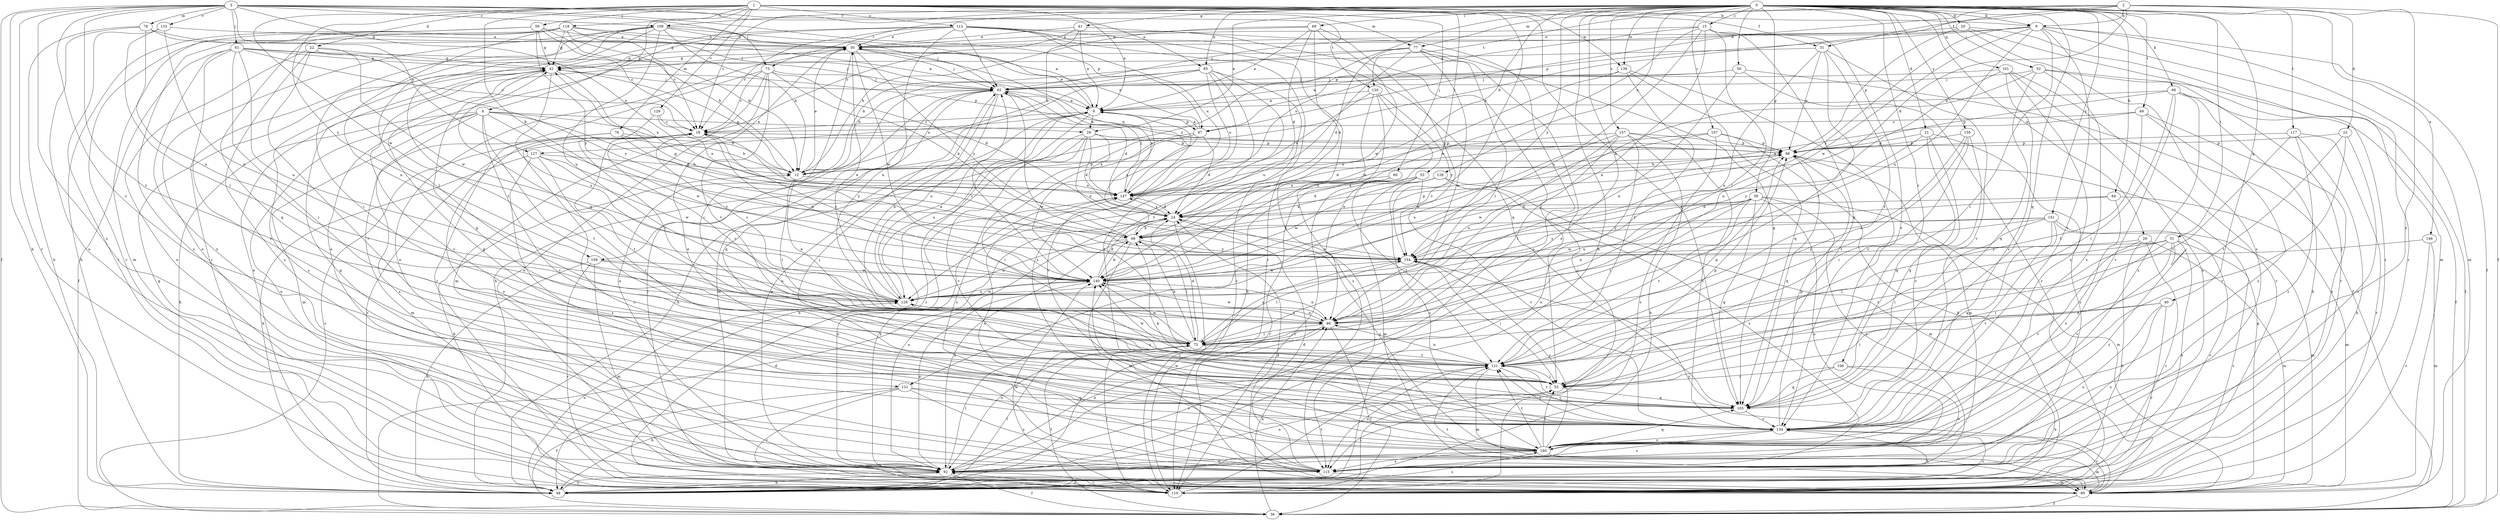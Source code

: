 strict digraph  {
0;
1;
2;
3;
4;
6;
9;
12;
15;
18;
20;
21;
22;
23;
24;
26;
29;
30;
31;
36;
39;
40;
41;
42;
48;
49;
50;
51;
52;
53;
55;
59;
60;
61;
62;
64;
66;
68;
69;
73;
75;
76;
77;
78;
80;
85;
86;
92;
97;
98;
101;
103;
106;
107;
109;
110;
112;
115;
117;
118;
120;
121;
126;
127;
128;
129;
131;
133;
134;
139;
140;
146;
147;
150;
151;
154;
157;
159;
160;
0 -> 9  [label=b];
0 -> 15  [label=c];
0 -> 18  [label=c];
0 -> 20  [label=d];
0 -> 21  [label=d];
0 -> 26  [label=e];
0 -> 29  [label=e];
0 -> 39  [label=g];
0 -> 40  [label=g];
0 -> 41  [label=g];
0 -> 48  [label=h];
0 -> 49  [label=i];
0 -> 50  [label=i];
0 -> 51  [label=i];
0 -> 52  [label=i];
0 -> 64  [label=k];
0 -> 66  [label=k];
0 -> 69  [label=l];
0 -> 73  [label=l];
0 -> 85  [label=n];
0 -> 92  [label=o];
0 -> 101  [label=q];
0 -> 103  [label=q];
0 -> 106  [label=r];
0 -> 107  [label=r];
0 -> 109  [label=r];
0 -> 117  [label=t];
0 -> 126  [label=u];
0 -> 139  [label=w];
0 -> 146  [label=x];
0 -> 147  [label=x];
0 -> 150  [label=y];
0 -> 151  [label=y];
0 -> 154  [label=y];
0 -> 157  [label=z];
0 -> 159  [label=z];
1 -> 4  [label=a];
1 -> 6  [label=a];
1 -> 9  [label=b];
1 -> 22  [label=d];
1 -> 31  [label=f];
1 -> 53  [label=i];
1 -> 59  [label=j];
1 -> 60  [label=j];
1 -> 68  [label=k];
1 -> 76  [label=m];
1 -> 103  [label=q];
1 -> 112  [label=s];
1 -> 118  [label=t];
1 -> 129  [label=v];
1 -> 131  [label=v];
1 -> 139  [label=w];
1 -> 140  [label=w];
1 -> 159  [label=z];
2 -> 9  [label=b];
2 -> 12  [label=b];
2 -> 23  [label=d];
2 -> 24  [label=d];
2 -> 31  [label=f];
2 -> 36  [label=f];
2 -> 77  [label=m];
2 -> 97  [label=p];
2 -> 120  [label=t];
2 -> 160  [label=z];
3 -> 36  [label=f];
3 -> 48  [label=h];
3 -> 61  [label=j];
3 -> 73  [label=l];
3 -> 77  [label=m];
3 -> 78  [label=m];
3 -> 85  [label=n];
3 -> 97  [label=p];
3 -> 109  [label=r];
3 -> 110  [label=r];
3 -> 115  [label=s];
3 -> 120  [label=t];
3 -> 121  [label=t];
3 -> 127  [label=u];
3 -> 131  [label=v];
3 -> 133  [label=v];
3 -> 147  [label=x];
4 -> 12  [label=b];
4 -> 24  [label=d];
4 -> 29  [label=e];
4 -> 48  [label=h];
4 -> 80  [label=m];
4 -> 92  [label=o];
4 -> 115  [label=s];
4 -> 121  [label=t];
4 -> 134  [label=v];
4 -> 140  [label=w];
6 -> 18  [label=c];
6 -> 29  [label=e];
6 -> 30  [label=e];
6 -> 48  [label=h];
6 -> 97  [label=p];
6 -> 110  [label=r];
6 -> 127  [label=u];
6 -> 134  [label=v];
9 -> 30  [label=e];
9 -> 36  [label=f];
9 -> 55  [label=i];
9 -> 80  [label=m];
9 -> 97  [label=p];
9 -> 110  [label=r];
9 -> 128  [label=u];
9 -> 134  [label=v];
9 -> 140  [label=w];
9 -> 154  [label=y];
12 -> 30  [label=e];
12 -> 42  [label=g];
12 -> 75  [label=l];
12 -> 86  [label=n];
12 -> 98  [label=p];
12 -> 147  [label=x];
15 -> 30  [label=e];
15 -> 75  [label=l];
15 -> 86  [label=n];
15 -> 103  [label=q];
15 -> 128  [label=u];
15 -> 134  [label=v];
15 -> 140  [label=w];
15 -> 147  [label=x];
18 -> 98  [label=p];
18 -> 121  [label=t];
18 -> 140  [label=w];
20 -> 30  [label=e];
20 -> 62  [label=j];
20 -> 80  [label=m];
20 -> 98  [label=p];
20 -> 110  [label=r];
20 -> 115  [label=s];
21 -> 98  [label=p];
21 -> 103  [label=q];
21 -> 115  [label=s];
21 -> 134  [label=v];
21 -> 154  [label=y];
22 -> 42  [label=g];
22 -> 92  [label=o];
22 -> 115  [label=s];
22 -> 134  [label=v];
22 -> 140  [label=w];
22 -> 154  [label=y];
23 -> 98  [label=p];
23 -> 121  [label=t];
23 -> 134  [label=v];
23 -> 160  [label=z];
24 -> 68  [label=k];
24 -> 92  [label=o];
24 -> 110  [label=r];
24 -> 147  [label=x];
24 -> 160  [label=z];
26 -> 48  [label=h];
26 -> 80  [label=m];
26 -> 110  [label=r];
26 -> 134  [label=v];
26 -> 154  [label=y];
29 -> 24  [label=d];
29 -> 48  [label=h];
29 -> 98  [label=p];
29 -> 128  [label=u];
29 -> 134  [label=v];
29 -> 147  [label=x];
29 -> 154  [label=y];
30 -> 42  [label=g];
30 -> 55  [label=i];
30 -> 62  [label=j];
30 -> 92  [label=o];
30 -> 140  [label=w];
30 -> 154  [label=y];
31 -> 42  [label=g];
31 -> 75  [label=l];
31 -> 86  [label=n];
31 -> 98  [label=p];
31 -> 121  [label=t];
31 -> 134  [label=v];
36 -> 18  [label=c];
36 -> 24  [label=d];
36 -> 86  [label=n];
39 -> 24  [label=d];
39 -> 75  [label=l];
39 -> 80  [label=m];
39 -> 86  [label=n];
39 -> 92  [label=o];
39 -> 103  [label=q];
39 -> 115  [label=s];
39 -> 121  [label=t];
39 -> 128  [label=u];
40 -> 55  [label=i];
40 -> 86  [label=n];
40 -> 92  [label=o];
40 -> 110  [label=r];
40 -> 115  [label=s];
41 -> 6  [label=a];
41 -> 12  [label=b];
41 -> 18  [label=c];
41 -> 30  [label=e];
41 -> 92  [label=o];
42 -> 62  [label=j];
42 -> 115  [label=s];
42 -> 128  [label=u];
42 -> 134  [label=v];
42 -> 147  [label=x];
48 -> 18  [label=c];
48 -> 30  [label=e];
48 -> 75  [label=l];
48 -> 92  [label=o];
48 -> 128  [label=u];
48 -> 134  [label=v];
48 -> 160  [label=z];
49 -> 18  [label=c];
49 -> 115  [label=s];
49 -> 121  [label=t];
49 -> 147  [label=x];
49 -> 160  [label=z];
50 -> 6  [label=a];
50 -> 36  [label=f];
50 -> 62  [label=j];
50 -> 86  [label=n];
50 -> 110  [label=r];
51 -> 55  [label=i];
51 -> 75  [label=l];
51 -> 110  [label=r];
51 -> 115  [label=s];
51 -> 121  [label=t];
51 -> 134  [label=v];
51 -> 154  [label=y];
51 -> 160  [label=z];
52 -> 36  [label=f];
52 -> 62  [label=j];
52 -> 68  [label=k];
52 -> 103  [label=q];
52 -> 110  [label=r];
52 -> 160  [label=z];
53 -> 24  [label=d];
53 -> 80  [label=m];
53 -> 110  [label=r];
53 -> 134  [label=v];
53 -> 147  [label=x];
53 -> 160  [label=z];
55 -> 42  [label=g];
55 -> 92  [label=o];
55 -> 98  [label=p];
55 -> 103  [label=q];
55 -> 128  [label=u];
59 -> 12  [label=b];
59 -> 18  [label=c];
59 -> 30  [label=e];
59 -> 42  [label=g];
59 -> 48  [label=h];
59 -> 80  [label=m];
59 -> 154  [label=y];
60 -> 110  [label=r];
60 -> 121  [label=t];
60 -> 147  [label=x];
61 -> 18  [label=c];
61 -> 36  [label=f];
61 -> 42  [label=g];
61 -> 55  [label=i];
61 -> 62  [label=j];
61 -> 98  [label=p];
61 -> 128  [label=u];
61 -> 134  [label=v];
61 -> 160  [label=z];
62 -> 6  [label=a];
62 -> 24  [label=d];
62 -> 80  [label=m];
62 -> 86  [label=n];
62 -> 92  [label=o];
62 -> 103  [label=q];
62 -> 128  [label=u];
62 -> 147  [label=x];
64 -> 24  [label=d];
64 -> 80  [label=m];
64 -> 154  [label=y];
64 -> 160  [label=z];
66 -> 6  [label=a];
66 -> 36  [label=f];
66 -> 48  [label=h];
66 -> 55  [label=i];
66 -> 98  [label=p];
66 -> 134  [label=v];
66 -> 160  [label=z];
68 -> 6  [label=a];
68 -> 42  [label=g];
68 -> 62  [label=j];
68 -> 75  [label=l];
68 -> 80  [label=m];
68 -> 92  [label=o];
68 -> 98  [label=p];
68 -> 128  [label=u];
68 -> 154  [label=y];
69 -> 6  [label=a];
69 -> 12  [label=b];
69 -> 24  [label=d];
69 -> 30  [label=e];
69 -> 68  [label=k];
69 -> 140  [label=w];
69 -> 154  [label=y];
73 -> 18  [label=c];
73 -> 24  [label=d];
73 -> 62  [label=j];
73 -> 68  [label=k];
73 -> 80  [label=m];
73 -> 92  [label=o];
73 -> 110  [label=r];
73 -> 121  [label=t];
75 -> 18  [label=c];
75 -> 24  [label=d];
75 -> 36  [label=f];
75 -> 42  [label=g];
75 -> 68  [label=k];
75 -> 121  [label=t];
75 -> 140  [label=w];
75 -> 154  [label=y];
76 -> 12  [label=b];
76 -> 80  [label=m];
76 -> 98  [label=p];
76 -> 154  [label=y];
76 -> 160  [label=z];
77 -> 12  [label=b];
77 -> 24  [label=d];
77 -> 42  [label=g];
77 -> 75  [label=l];
77 -> 86  [label=n];
77 -> 103  [label=q];
77 -> 110  [label=r];
77 -> 128  [label=u];
78 -> 30  [label=e];
78 -> 48  [label=h];
78 -> 62  [label=j];
78 -> 92  [label=o];
78 -> 128  [label=u];
80 -> 24  [label=d];
80 -> 36  [label=f];
80 -> 42  [label=g];
80 -> 62  [label=j];
80 -> 98  [label=p];
80 -> 121  [label=t];
80 -> 134  [label=v];
80 -> 154  [label=y];
85 -> 12  [label=b];
85 -> 48  [label=h];
85 -> 62  [label=j];
85 -> 110  [label=r];
85 -> 121  [label=t];
85 -> 134  [label=v];
85 -> 147  [label=x];
85 -> 160  [label=z];
86 -> 36  [label=f];
86 -> 75  [label=l];
86 -> 92  [label=o];
86 -> 128  [label=u];
86 -> 140  [label=w];
92 -> 6  [label=a];
92 -> 36  [label=f];
92 -> 48  [label=h];
92 -> 75  [label=l];
92 -> 86  [label=n];
92 -> 98  [label=p];
92 -> 110  [label=r];
92 -> 147  [label=x];
97 -> 6  [label=a];
97 -> 24  [label=d];
97 -> 30  [label=e];
97 -> 55  [label=i];
97 -> 115  [label=s];
97 -> 140  [label=w];
98 -> 12  [label=b];
98 -> 103  [label=q];
98 -> 140  [label=w];
101 -> 62  [label=j];
101 -> 86  [label=n];
101 -> 110  [label=r];
101 -> 115  [label=s];
101 -> 134  [label=v];
101 -> 160  [label=z];
103 -> 68  [label=k];
103 -> 121  [label=t];
103 -> 134  [label=v];
106 -> 48  [label=h];
106 -> 55  [label=i];
106 -> 92  [label=o];
106 -> 103  [label=q];
107 -> 24  [label=d];
107 -> 48  [label=h];
107 -> 98  [label=p];
107 -> 115  [label=s];
107 -> 140  [label=w];
109 -> 6  [label=a];
109 -> 12  [label=b];
109 -> 30  [label=e];
109 -> 55  [label=i];
109 -> 62  [label=j];
109 -> 75  [label=l];
109 -> 92  [label=o];
109 -> 110  [label=r];
109 -> 121  [label=t];
109 -> 128  [label=u];
110 -> 12  [label=b];
110 -> 55  [label=i];
110 -> 75  [label=l];
110 -> 92  [label=o];
110 -> 121  [label=t];
110 -> 140  [label=w];
112 -> 18  [label=c];
112 -> 30  [label=e];
112 -> 42  [label=g];
112 -> 55  [label=i];
112 -> 62  [label=j];
112 -> 86  [label=n];
112 -> 92  [label=o];
112 -> 103  [label=q];
112 -> 110  [label=r];
112 -> 115  [label=s];
112 -> 147  [label=x];
115 -> 18  [label=c];
115 -> 24  [label=d];
115 -> 42  [label=g];
115 -> 80  [label=m];
117 -> 48  [label=h];
117 -> 98  [label=p];
117 -> 110  [label=r];
117 -> 121  [label=t];
117 -> 160  [label=z];
118 -> 6  [label=a];
118 -> 12  [label=b];
118 -> 18  [label=c];
118 -> 30  [label=e];
118 -> 42  [label=g];
118 -> 86  [label=n];
118 -> 103  [label=q];
118 -> 110  [label=r];
118 -> 115  [label=s];
120 -> 6  [label=a];
120 -> 48  [label=h];
120 -> 86  [label=n];
120 -> 115  [label=s];
120 -> 147  [label=x];
120 -> 154  [label=y];
121 -> 55  [label=i];
121 -> 80  [label=m];
121 -> 86  [label=n];
121 -> 98  [label=p];
121 -> 115  [label=s];
121 -> 134  [label=v];
121 -> 140  [label=w];
126 -> 68  [label=k];
126 -> 80  [label=m];
126 -> 115  [label=s];
126 -> 140  [label=w];
126 -> 147  [label=x];
127 -> 12  [label=b];
127 -> 48  [label=h];
127 -> 55  [label=i];
127 -> 115  [label=s];
127 -> 140  [label=w];
127 -> 154  [label=y];
128 -> 6  [label=a];
128 -> 18  [label=c];
128 -> 30  [label=e];
128 -> 86  [label=n];
128 -> 140  [label=w];
129 -> 18  [label=c];
129 -> 75  [label=l];
129 -> 147  [label=x];
131 -> 36  [label=f];
131 -> 48  [label=h];
131 -> 103  [label=q];
131 -> 110  [label=r];
131 -> 115  [label=s];
131 -> 134  [label=v];
133 -> 30  [label=e];
133 -> 75  [label=l];
133 -> 110  [label=r];
133 -> 128  [label=u];
134 -> 42  [label=g];
134 -> 48  [label=h];
134 -> 62  [label=j];
134 -> 98  [label=p];
134 -> 115  [label=s];
134 -> 121  [label=t];
134 -> 160  [label=z];
139 -> 62  [label=j];
139 -> 103  [label=q];
139 -> 121  [label=t];
139 -> 134  [label=v];
139 -> 140  [label=w];
140 -> 18  [label=c];
140 -> 24  [label=d];
140 -> 62  [label=j];
140 -> 68  [label=k];
140 -> 86  [label=n];
140 -> 92  [label=o];
140 -> 128  [label=u];
146 -> 80  [label=m];
146 -> 110  [label=r];
146 -> 154  [label=y];
147 -> 24  [label=d];
147 -> 30  [label=e];
147 -> 62  [label=j];
147 -> 92  [label=o];
150 -> 55  [label=i];
150 -> 86  [label=n];
150 -> 98  [label=p];
150 -> 103  [label=q];
150 -> 121  [label=t];
151 -> 55  [label=i];
151 -> 68  [label=k];
151 -> 80  [label=m];
151 -> 103  [label=q];
151 -> 110  [label=r];
151 -> 134  [label=v];
151 -> 140  [label=w];
151 -> 154  [label=y];
154 -> 18  [label=c];
154 -> 55  [label=i];
154 -> 75  [label=l];
154 -> 140  [label=w];
157 -> 48  [label=h];
157 -> 75  [label=l];
157 -> 86  [label=n];
157 -> 92  [label=o];
157 -> 98  [label=p];
157 -> 128  [label=u];
157 -> 134  [label=v];
157 -> 147  [label=x];
159 -> 48  [label=h];
159 -> 80  [label=m];
159 -> 110  [label=r];
159 -> 128  [label=u];
159 -> 140  [label=w];
160 -> 30  [label=e];
160 -> 55  [label=i];
160 -> 80  [label=m];
160 -> 92  [label=o];
160 -> 103  [label=q];
160 -> 115  [label=s];
160 -> 121  [label=t];
160 -> 140  [label=w];
160 -> 147  [label=x];
160 -> 154  [label=y];
}
